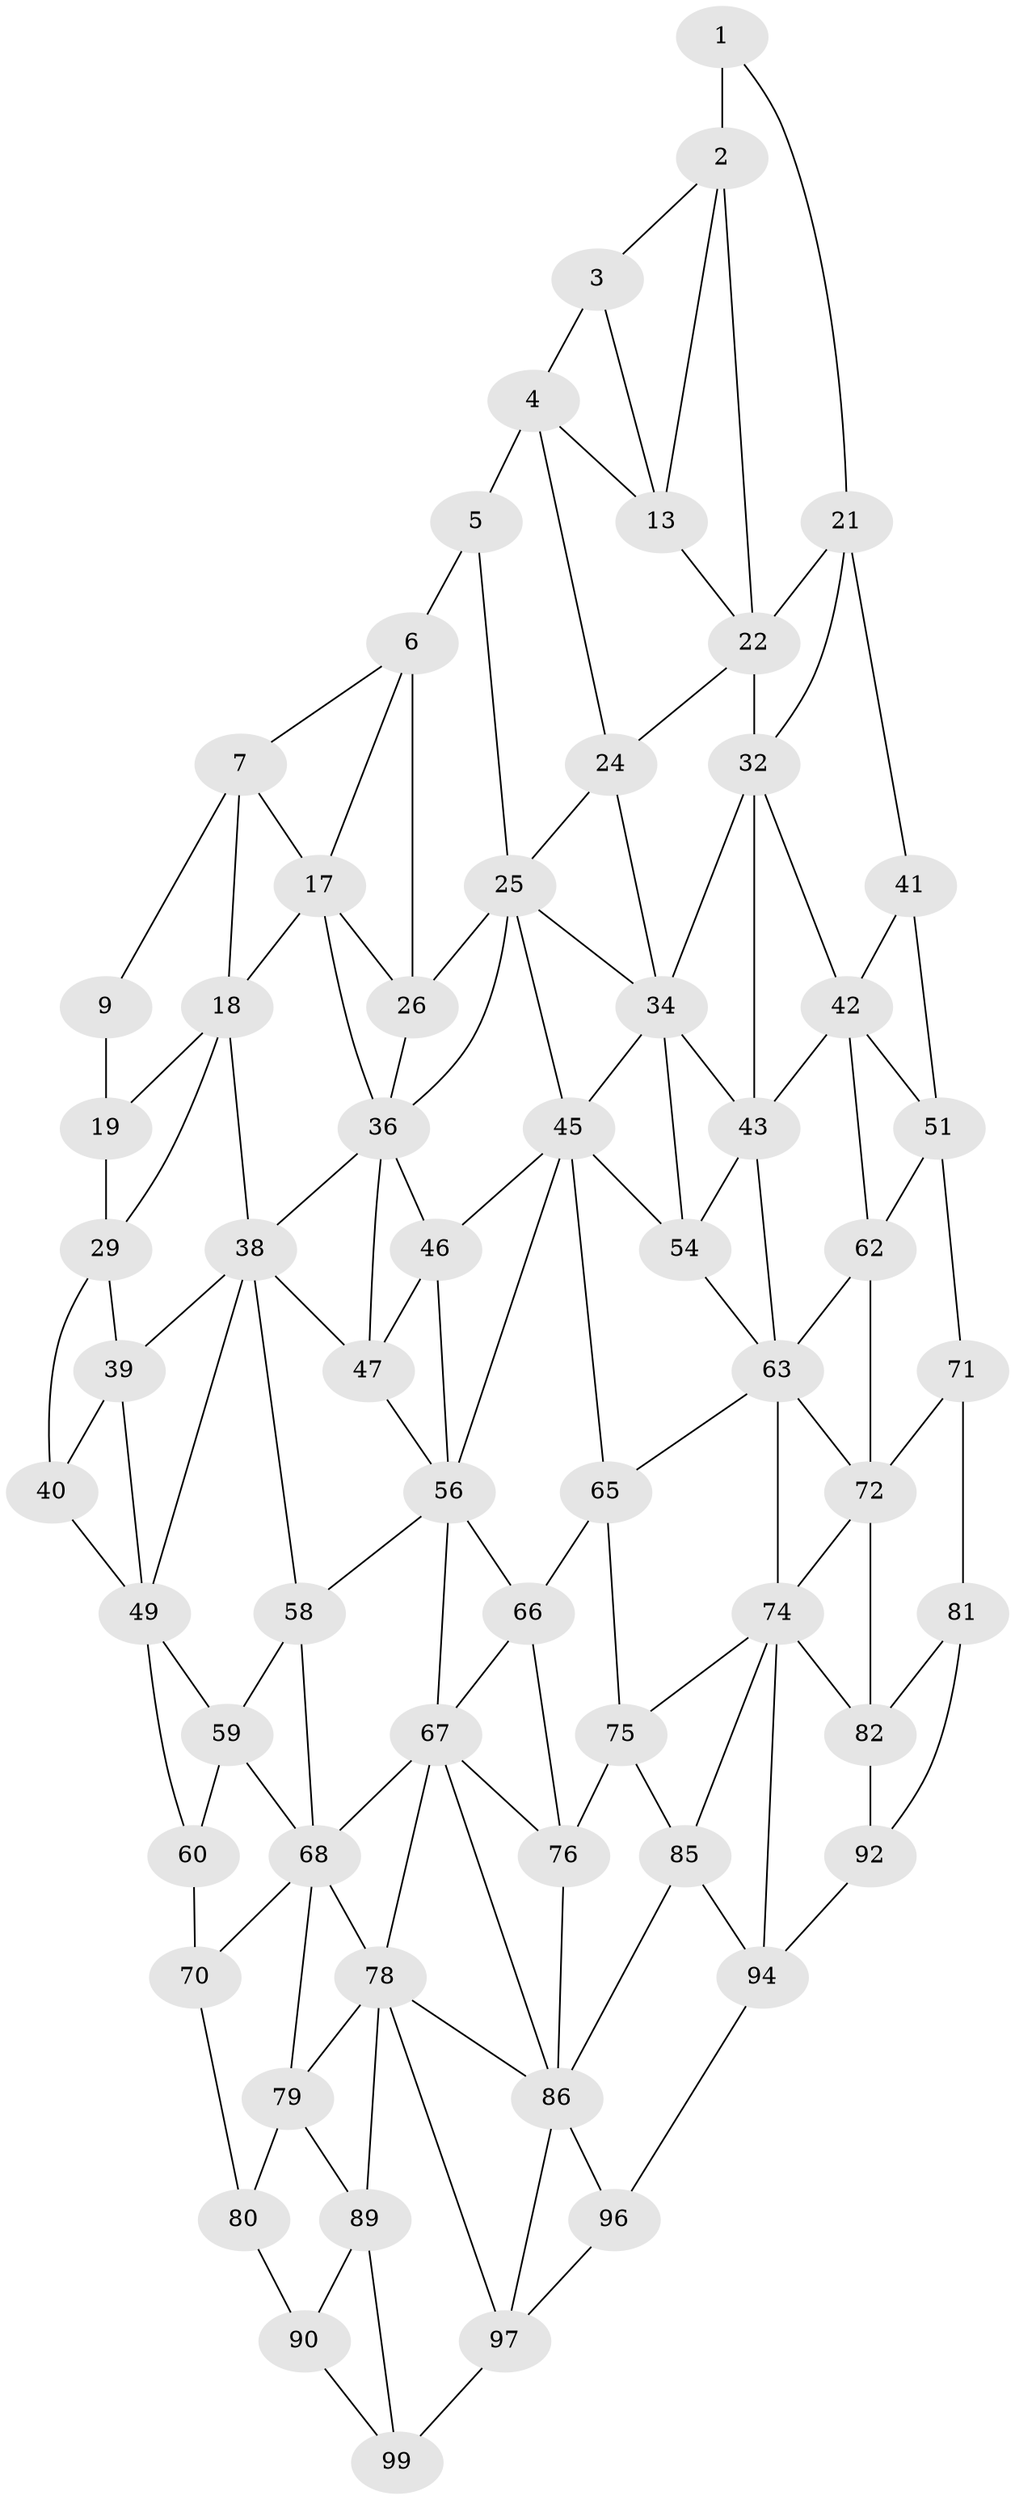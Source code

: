 // original degree distribution, {2: 0.04, 3: 0.32, 4: 0.64}
// Generated by graph-tools (version 1.1) at 2025/11/02/21/25 10:11:11]
// undirected, 63 vertices, 133 edges
graph export_dot {
graph [start="1"]
  node [color=gray90,style=filled];
  1 [super="+11"];
  2 [super="+12"];
  3;
  4 [super="+14"];
  5 [super="+15"];
  6 [super="+16"];
  7 [super="+8"];
  9 [super="+10"];
  13;
  17 [super="+27"];
  18 [super="+28"];
  19 [super="+20"];
  21 [super="+31"];
  22 [super="+23"];
  24;
  25 [super="+35"];
  26;
  29 [super="+30"];
  32 [super="+33"];
  34 [super="+44"];
  36 [super="+37"];
  38 [super="+48"];
  39;
  40;
  41;
  42 [super="+52"];
  43 [super="+53"];
  45 [super="+55"];
  46;
  47;
  49 [super="+50"];
  51 [super="+61"];
  54;
  56 [super="+57"];
  58;
  59;
  60;
  62;
  63 [super="+64"];
  65;
  66;
  67 [super="+77"];
  68 [super="+69"];
  70;
  71;
  72 [super="+73"];
  74 [super="+84"];
  75;
  76;
  78 [super="+88"];
  79;
  80;
  81 [super="+91"];
  82 [super="+83"];
  85;
  86 [super="+87"];
  89;
  90 [super="+100"];
  92 [super="+93"];
  94 [super="+95"];
  96;
  97 [super="+98"];
  99;
  1 -- 2 [weight=2];
  1 -- 21;
  2 -- 3;
  2 -- 13;
  2 -- 22;
  3 -- 13;
  3 -- 4;
  4 -- 5 [weight=2];
  4 -- 24;
  4 -- 13;
  5 -- 6 [weight=2];
  5 -- 25;
  6 -- 7;
  6 -- 17;
  6 -- 26;
  7 -- 17;
  7 -- 9;
  7 -- 18;
  9 -- 19 [weight=2];
  13 -- 22;
  17 -- 18 [weight=2];
  17 -- 26;
  17 -- 36;
  18 -- 19;
  18 -- 29;
  18 -- 38;
  19 -- 29 [weight=2];
  21 -- 22;
  21 -- 32;
  21 -- 41;
  22 -- 32 [weight=2];
  22 -- 24;
  24 -- 34;
  24 -- 25;
  25 -- 26;
  25 -- 34;
  25 -- 36;
  25 -- 45;
  26 -- 36;
  29 -- 39;
  29 -- 40;
  32 -- 42;
  32 -- 34;
  32 -- 43;
  34 -- 43;
  34 -- 45;
  34 -- 54;
  36 -- 46;
  36 -- 38;
  36 -- 47;
  38 -- 39;
  38 -- 49;
  38 -- 58;
  38 -- 47;
  39 -- 49;
  39 -- 40;
  40 -- 49;
  41 -- 51;
  41 -- 42;
  42 -- 43 [weight=2];
  42 -- 51;
  42 -- 62;
  43 -- 54;
  43 -- 63;
  45 -- 46;
  45 -- 56;
  45 -- 65;
  45 -- 54;
  46 -- 56;
  46 -- 47;
  47 -- 56;
  49 -- 59;
  49 -- 60;
  51 -- 62;
  51 -- 71;
  54 -- 63;
  56 -- 66;
  56 -- 58;
  56 -- 67;
  58 -- 68;
  58 -- 59;
  59 -- 60;
  59 -- 68;
  60 -- 70;
  62 -- 72;
  62 -- 63;
  63 -- 72;
  63 -- 65;
  63 -- 74;
  65 -- 75;
  65 -- 66;
  66 -- 76;
  66 -- 67;
  67 -- 68;
  67 -- 76;
  67 -- 78;
  67 -- 86;
  68 -- 78;
  68 -- 70;
  68 -- 79;
  70 -- 80;
  71 -- 81;
  71 -- 72;
  72 -- 82 [weight=2];
  72 -- 74;
  74 -- 75;
  74 -- 85;
  74 -- 82;
  74 -- 94;
  75 -- 85;
  75 -- 76;
  76 -- 86;
  78 -- 79;
  78 -- 89;
  78 -- 86;
  78 -- 97;
  79 -- 89;
  79 -- 80;
  80 -- 90;
  81 -- 82;
  81 -- 92;
  82 -- 92 [weight=2];
  85 -- 86;
  85 -- 94;
  86 -- 96;
  86 -- 97;
  89 -- 99;
  89 -- 90;
  90 -- 99;
  92 -- 94;
  94 -- 96;
  96 -- 97;
  97 -- 99;
}
